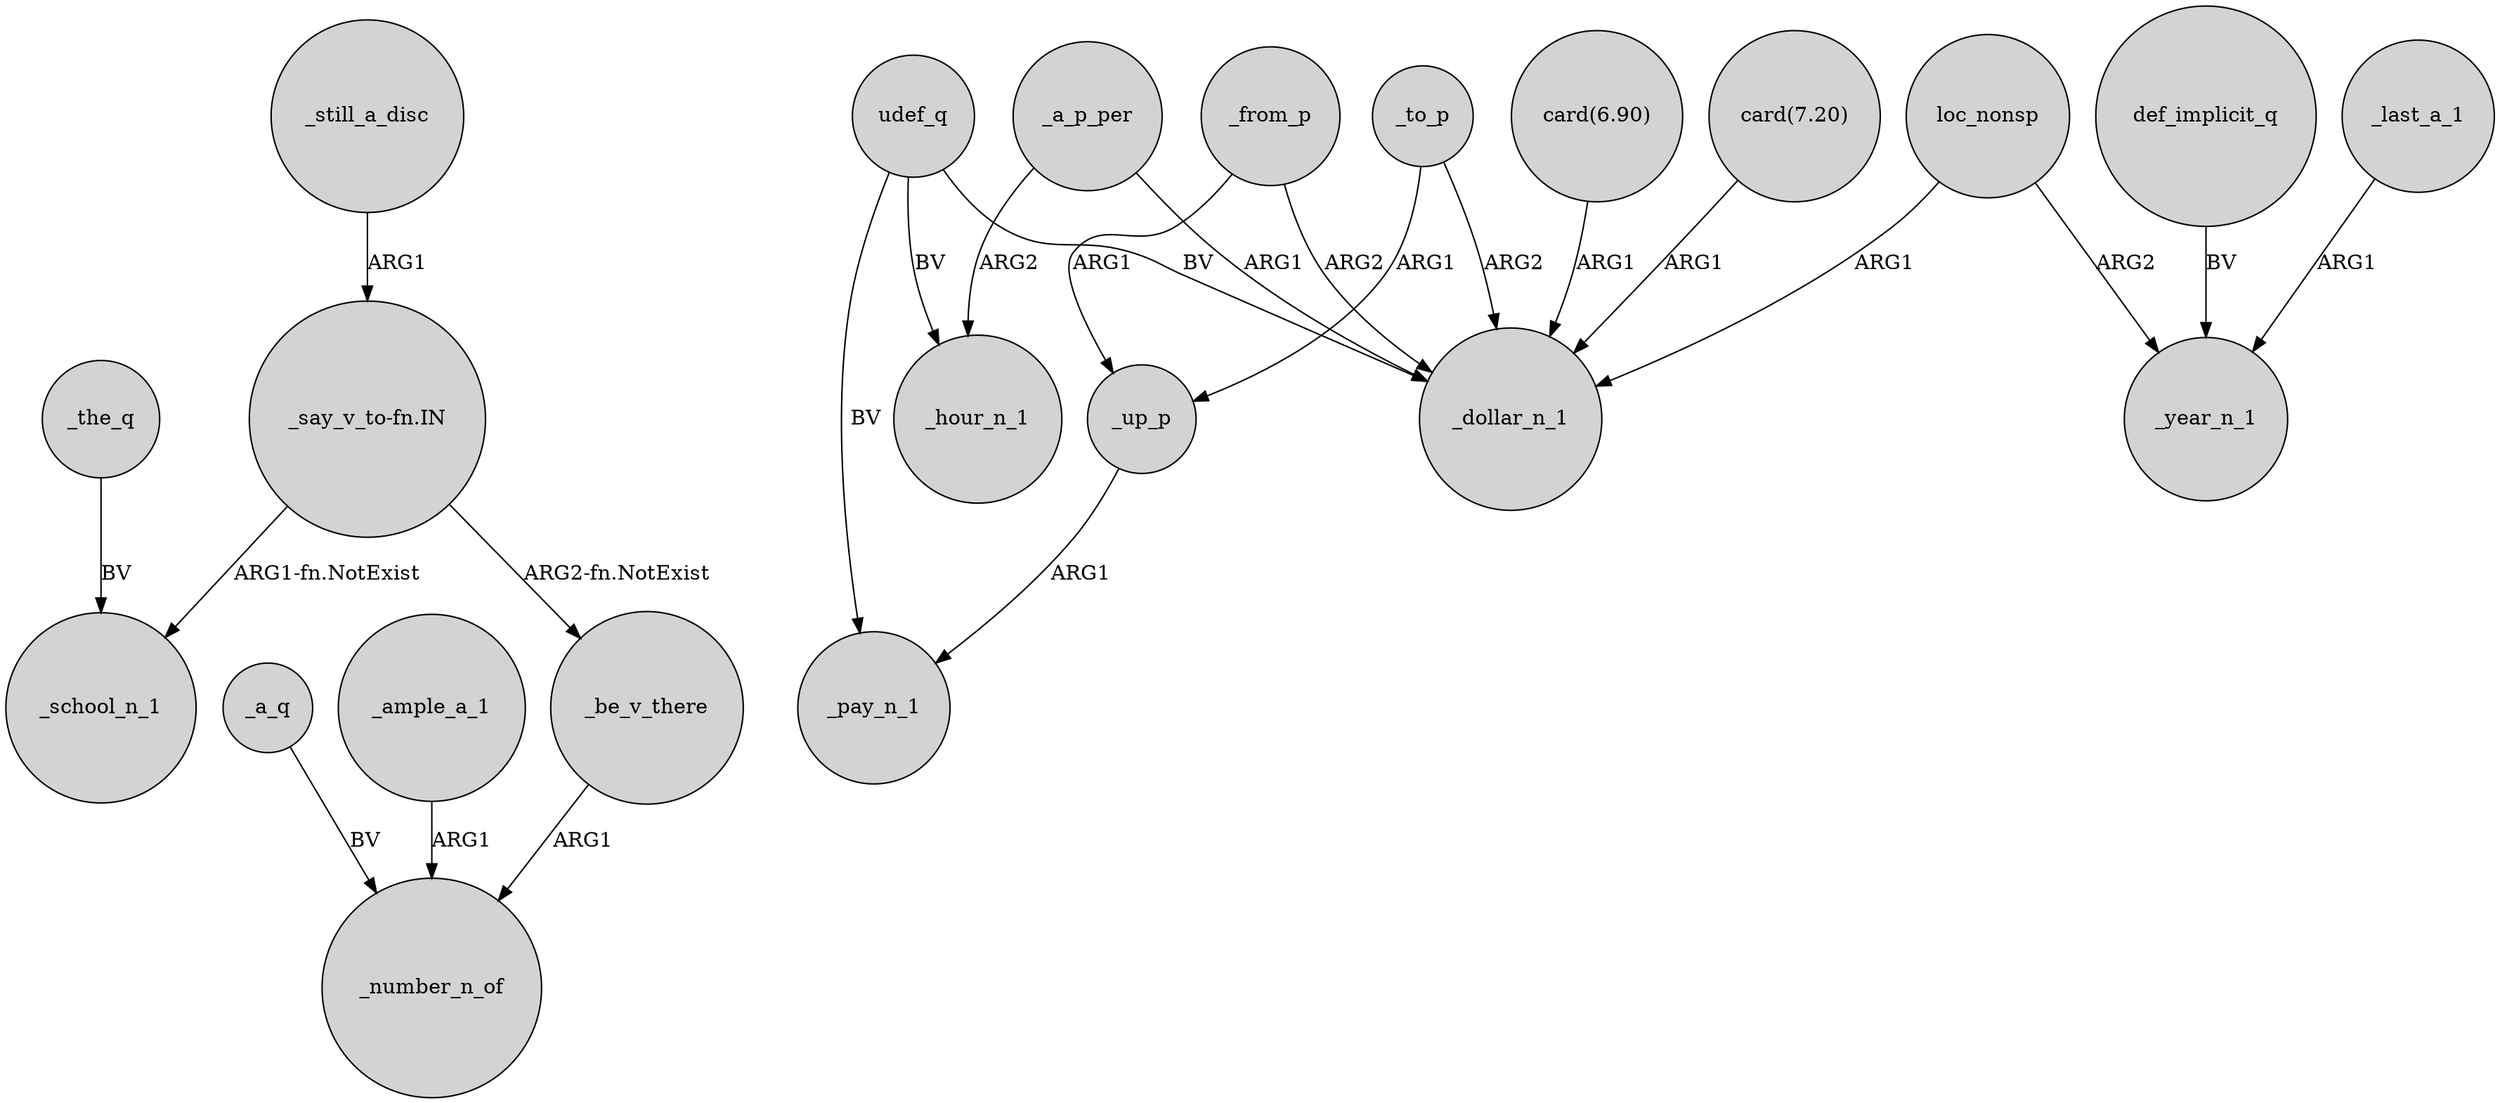 digraph {
	node [shape=circle style=filled]
	"_say_v_to-fn.IN" -> _school_n_1 [label="ARG1-fn.NotExist"]
	_to_p -> _dollar_n_1 [label=ARG2]
	_a_q -> _number_n_of [label=BV]
	def_implicit_q -> _year_n_1 [label=BV]
	_ample_a_1 -> _number_n_of [label=ARG1]
	udef_q -> _hour_n_1 [label=BV]
	_from_p -> _up_p [label=ARG1]
	_the_q -> _school_n_1 [label=BV]
	_to_p -> _up_p [label=ARG1]
	_a_p_per -> _dollar_n_1 [label=ARG1]
	"card(6.90)" -> _dollar_n_1 [label=ARG1]
	_up_p -> _pay_n_1 [label=ARG1]
	"_say_v_to-fn.IN" -> _be_v_there [label="ARG2-fn.NotExist"]
	_still_a_disc -> "_say_v_to-fn.IN" [label=ARG1]
	loc_nonsp -> _year_n_1 [label=ARG2]
	_last_a_1 -> _year_n_1 [label=ARG1]
	_be_v_there -> _number_n_of [label=ARG1]
	_a_p_per -> _hour_n_1 [label=ARG2]
	_from_p -> _dollar_n_1 [label=ARG2]
	loc_nonsp -> _dollar_n_1 [label=ARG1]
	"card(7.20)" -> _dollar_n_1 [label=ARG1]
	udef_q -> _dollar_n_1 [label=BV]
	udef_q -> _pay_n_1 [label=BV]
}
